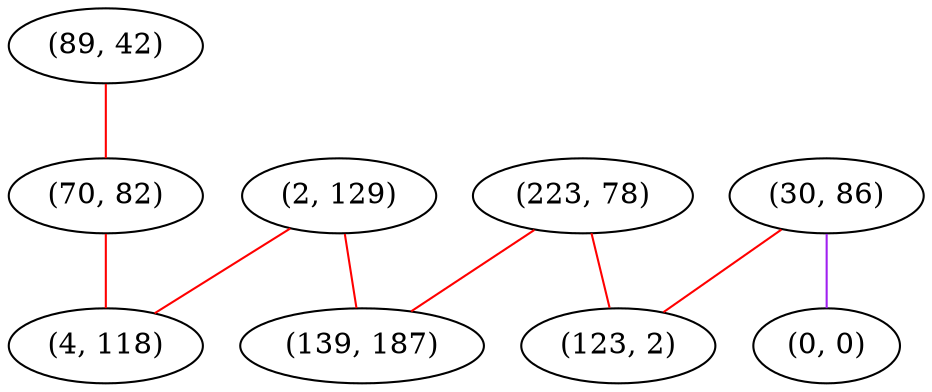 graph "" {
"(89, 42)";
"(70, 82)";
"(223, 78)";
"(2, 129)";
"(30, 86)";
"(0, 0)";
"(4, 118)";
"(123, 2)";
"(139, 187)";
"(89, 42)" -- "(70, 82)"  [color=red, key=0, weight=1];
"(70, 82)" -- "(4, 118)"  [color=red, key=0, weight=1];
"(223, 78)" -- "(123, 2)"  [color=red, key=0, weight=1];
"(223, 78)" -- "(139, 187)"  [color=red, key=0, weight=1];
"(2, 129)" -- "(139, 187)"  [color=red, key=0, weight=1];
"(2, 129)" -- "(4, 118)"  [color=red, key=0, weight=1];
"(30, 86)" -- "(123, 2)"  [color=red, key=0, weight=1];
"(30, 86)" -- "(0, 0)"  [color=purple, key=0, weight=4];
}
